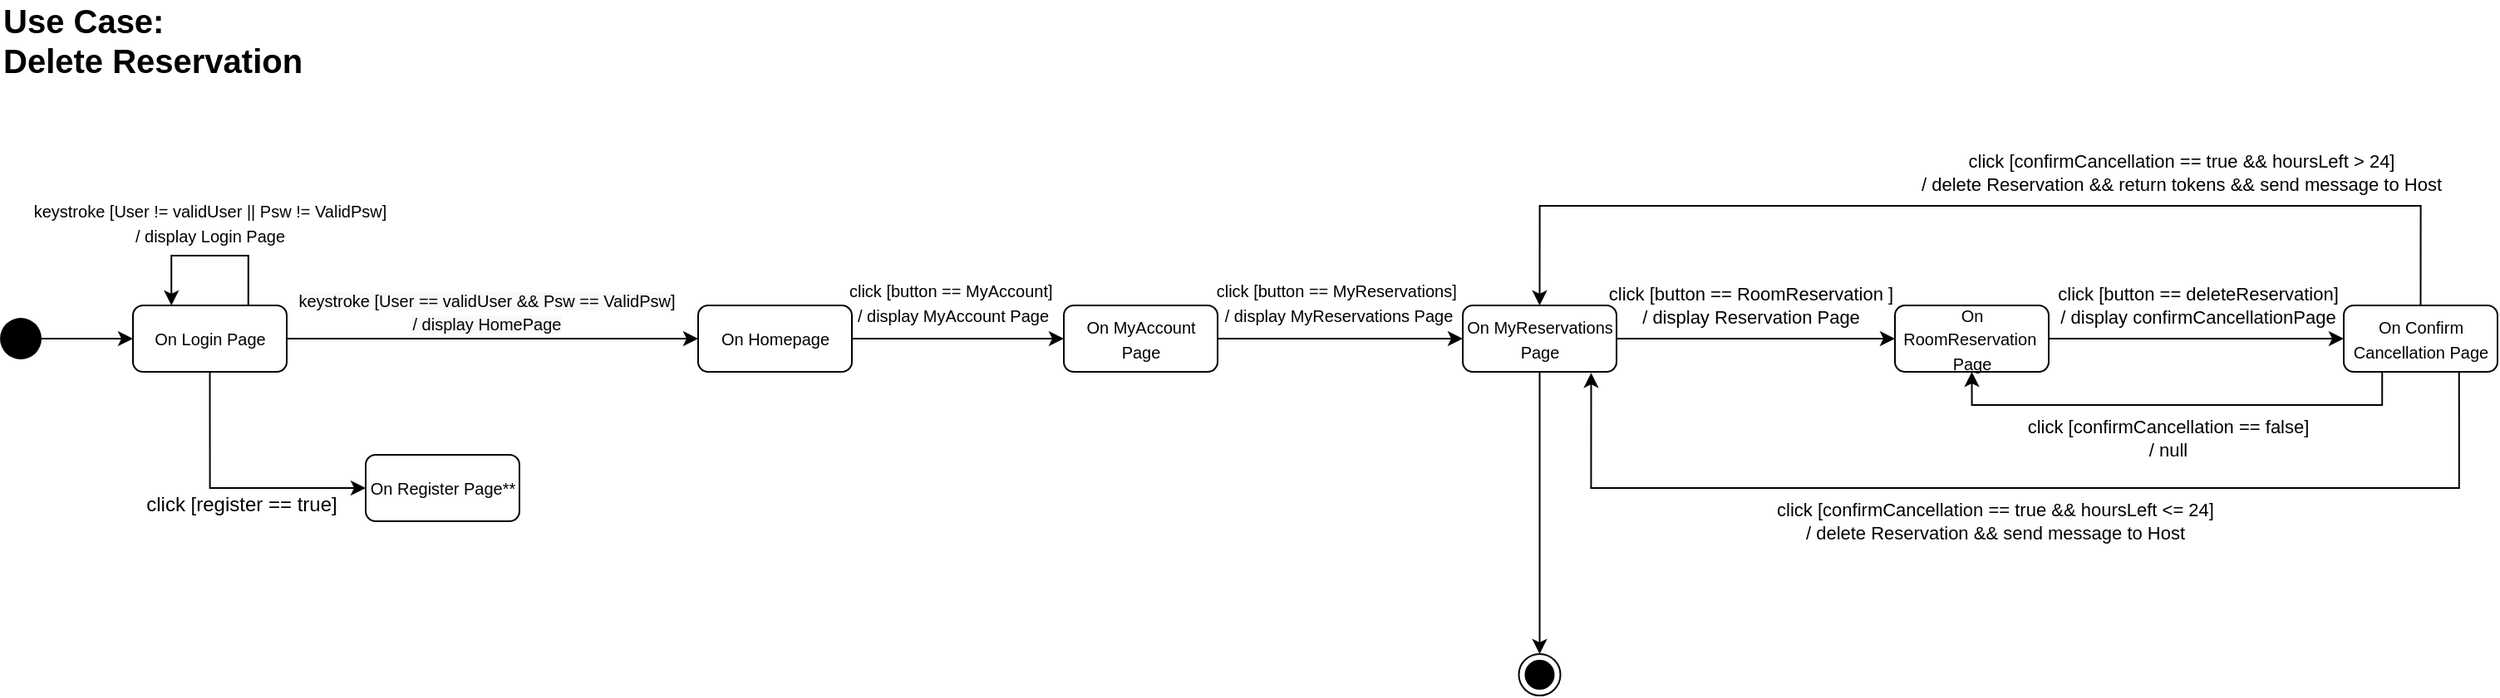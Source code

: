 <mxfile version="14.0.0" type="github"><diagram id="Sy-a1GYnmS4wTFmJo3Hj" name="Page-1"><mxGraphModel dx="1038" dy="548" grid="1" gridSize="10" guides="1" tooltips="1" connect="1" arrows="1" fold="1" page="1" pageScale="1" pageWidth="827" pageHeight="1169" math="0" shadow="0"><root><mxCell id="0"/><mxCell id="1" parent="0"/><mxCell id="TPo1pg6oQU_OulfIT7Oh-1" value="&lt;b style=&quot;font-size: 20px&quot;&gt;&lt;font style=&quot;font-size: 20px&quot;&gt;Use Case:&lt;br&gt;&lt;/font&gt;&lt;/b&gt;&lt;div style=&quot;font-size: 20px&quot;&gt;&lt;b&gt;Delete Reservation&lt;/b&gt;&lt;/div&gt;" style="text;html=1;align=left;verticalAlign=middle;resizable=0;points=[];autosize=1;" vertex="1" parent="1"><mxGeometry x="60" y="80" width="200" height="40" as="geometry"/></mxCell><mxCell id="TPo1pg6oQU_OulfIT7Oh-2" style="edgeStyle=orthogonalEdgeStyle;rounded=0;orthogonalLoop=1;jettySize=auto;html=1;" edge="1" parent="1" source="TPo1pg6oQU_OulfIT7Oh-3" target="TPo1pg6oQU_OulfIT7Oh-5"><mxGeometry relative="1" as="geometry"/></mxCell><mxCell id="TPo1pg6oQU_OulfIT7Oh-3" value="" style="ellipse;fillColor=#000000;strokeColor=none;" vertex="1" parent="1"><mxGeometry x="60" y="267.5" width="25" height="25" as="geometry"/></mxCell><mxCell id="TPo1pg6oQU_OulfIT7Oh-4" style="edgeStyle=orthogonalEdgeStyle;rounded=0;orthogonalLoop=1;jettySize=auto;html=1;exitX=1;exitY=0.5;exitDx=0;exitDy=0;" edge="1" parent="1" source="TPo1pg6oQU_OulfIT7Oh-5" target="TPo1pg6oQU_OulfIT7Oh-6"><mxGeometry relative="1" as="geometry"/></mxCell><mxCell id="TPo1pg6oQU_OulfIT7Oh-33" style="edgeStyle=orthogonalEdgeStyle;rounded=0;orthogonalLoop=1;jettySize=auto;html=1;exitX=0.5;exitY=1;exitDx=0;exitDy=0;entryX=0;entryY=0.5;entryDx=0;entryDy=0;" edge="1" parent="1" source="TPo1pg6oQU_OulfIT7Oh-5" target="TPo1pg6oQU_OulfIT7Oh-32"><mxGeometry relative="1" as="geometry"><Array as="points"><mxPoint x="186" y="370"/></Array></mxGeometry></mxCell><mxCell id="TPo1pg6oQU_OulfIT7Oh-5" value="&lt;span style=&quot;font-size: 10px&quot;&gt;On Login Page&lt;/span&gt;" style="rounded=1;whiteSpace=wrap;html=1;strokeWidth=1;" vertex="1" parent="1"><mxGeometry x="140" y="260" width="92.5" height="40" as="geometry"/></mxCell><mxCell id="TPo1pg6oQU_OulfIT7Oh-6" value="&lt;span style=&quot;font-size: 10px&quot;&gt;On Homepage&lt;/span&gt;" style="rounded=1;whiteSpace=wrap;html=1;strokeWidth=1;" vertex="1" parent="1"><mxGeometry x="480" y="260" width="92.5" height="40" as="geometry"/></mxCell><mxCell id="TPo1pg6oQU_OulfIT7Oh-7" value="&lt;font style=&quot;font-size: 10px&quot;&gt;keystroke [User != validUser || Psw != ValidPsw]&lt;br&gt;/ display Login Page&lt;/font&gt;" style="text;html=1;align=center;verticalAlign=middle;resizable=0;points=[];autosize=1;" vertex="1" parent="1"><mxGeometry x="71.25" y="190" width="230" height="40" as="geometry"/></mxCell><mxCell id="TPo1pg6oQU_OulfIT7Oh-8" value="&lt;font style=&quot;font-size: 10px&quot;&gt;&lt;span style=&quot;color: rgb(0 , 0 , 0) ; font-family: &amp;#34;helvetica&amp;#34; ; font-style: normal ; font-weight: 400 ; letter-spacing: normal ; text-indent: 0px ; text-transform: none ; word-spacing: 0px ; background-color: rgb(248 , 249 , 250) ; display: inline ; float: none&quot;&gt;keystroke [User == validUser &amp;amp;&amp;amp; Psw == ValidPsw]&lt;/span&gt;&lt;br style=&quot;color: rgb(0 , 0 , 0) ; font-family: &amp;#34;helvetica&amp;#34; ; font-style: normal ; font-weight: 400 ; letter-spacing: normal ; text-indent: 0px ; text-transform: none ; word-spacing: 0px ; background-color: rgb(248 , 249 , 250)&quot;&gt;&lt;span style=&quot;color: rgb(0 , 0 , 0) ; font-family: &amp;#34;helvetica&amp;#34; ; font-style: normal ; font-weight: 400 ; letter-spacing: normal ; text-indent: 0px ; text-transform: none ; word-spacing: 0px ; background-color: rgb(248 , 249 , 250) ; display: inline ; float: none&quot;&gt;/ display HomePage&lt;/span&gt;&lt;/font&gt;" style="text;whiteSpace=wrap;html=1;align=center;" vertex="1" parent="1"><mxGeometry x="232.5" y="242.5" width="240" height="50" as="geometry"/></mxCell><mxCell id="TPo1pg6oQU_OulfIT7Oh-9" style="edgeStyle=orthogonalEdgeStyle;rounded=0;orthogonalLoop=1;jettySize=auto;html=1;exitX=0.75;exitY=0;exitDx=0;exitDy=0;entryX=0.25;entryY=0;entryDx=0;entryDy=0;" edge="1" parent="1" source="TPo1pg6oQU_OulfIT7Oh-5" target="TPo1pg6oQU_OulfIT7Oh-5"><mxGeometry relative="1" as="geometry"><Array as="points"><mxPoint x="209" y="230"/><mxPoint x="163" y="230"/></Array></mxGeometry></mxCell><mxCell id="TPo1pg6oQU_OulfIT7Oh-10" style="edgeStyle=orthogonalEdgeStyle;rounded=0;orthogonalLoop=1;jettySize=auto;html=1;exitX=1;exitY=0.5;exitDx=0;exitDy=0;" edge="1" parent="1"><mxGeometry relative="1" as="geometry"><mxPoint x="700" y="280" as="targetPoint"/><mxPoint x="572.5" y="280" as="sourcePoint"/></mxGeometry></mxCell><mxCell id="TPo1pg6oQU_OulfIT7Oh-11" value="&lt;font style=&quot;font-size: 10px&quot;&gt;click [button == MyAccount]&amp;nbsp;&lt;br&gt;/ display MyAccount Page&lt;br&gt;&lt;/font&gt;" style="text;html=1;align=center;verticalAlign=middle;resizable=0;points=[];autosize=1;" vertex="1" parent="1"><mxGeometry x="562.5" y="237.5" width="140" height="40" as="geometry"/></mxCell><mxCell id="TPo1pg6oQU_OulfIT7Oh-12" style="edgeStyle=orthogonalEdgeStyle;rounded=0;orthogonalLoop=1;jettySize=auto;html=1;exitX=1;exitY=0.5;exitDx=0;exitDy=0;entryX=0;entryY=0.5;entryDx=0;entryDy=0;" edge="1" parent="1" source="TPo1pg6oQU_OulfIT7Oh-13" target="TPo1pg6oQU_OulfIT7Oh-15"><mxGeometry relative="1" as="geometry"/></mxCell><mxCell id="TPo1pg6oQU_OulfIT7Oh-13" value="&lt;span style=&quot;font-size: 10px&quot;&gt;On MyAccount Page&lt;/span&gt;" style="rounded=1;whiteSpace=wrap;html=1;strokeWidth=1;" vertex="1" parent="1"><mxGeometry x="700" y="260" width="92.5" height="40" as="geometry"/></mxCell><mxCell id="TPo1pg6oQU_OulfIT7Oh-19" style="edgeStyle=orthogonalEdgeStyle;rounded=0;orthogonalLoop=1;jettySize=auto;html=1;exitX=1;exitY=0.5;exitDx=0;exitDy=0;entryX=0;entryY=0.5;entryDx=0;entryDy=0;" edge="1" parent="1" source="TPo1pg6oQU_OulfIT7Oh-15" target="TPo1pg6oQU_OulfIT7Oh-18"><mxGeometry relative="1" as="geometry"/></mxCell><mxCell id="TPo1pg6oQU_OulfIT7Oh-20" value="click [button == RoomReservation ]&lt;br&gt;/ display Reservation Page" style="edgeLabel;html=1;align=center;verticalAlign=middle;resizable=0;points=[];" vertex="1" connectable="0" parent="TPo1pg6oQU_OulfIT7Oh-19"><mxGeometry x="-0.25" relative="1" as="geometry"><mxPoint x="17.1" y="-20" as="offset"/></mxGeometry></mxCell><mxCell id="TPo1pg6oQU_OulfIT7Oh-42" style="edgeStyle=orthogonalEdgeStyle;rounded=0;orthogonalLoop=1;jettySize=auto;html=1;exitX=0.5;exitY=1;exitDx=0;exitDy=0;entryX=0.5;entryY=0;entryDx=0;entryDy=0;" edge="1" parent="1" source="TPo1pg6oQU_OulfIT7Oh-15" target="TPo1pg6oQU_OulfIT7Oh-37"><mxGeometry relative="1" as="geometry"/></mxCell><mxCell id="TPo1pg6oQU_OulfIT7Oh-15" value="&lt;span style=&quot;font-size: 10px&quot;&gt;On MyReservations Page&lt;/span&gt;" style="rounded=1;whiteSpace=wrap;html=1;strokeWidth=1;" vertex="1" parent="1"><mxGeometry x="940" y="260" width="92.5" height="40" as="geometry"/></mxCell><mxCell id="TPo1pg6oQU_OulfIT7Oh-16" value="&lt;font style=&quot;font-size: 10px&quot;&gt;click [button == MyReservations]&amp;nbsp;&lt;br&gt;/ display MyReservations Page&lt;br&gt;&lt;/font&gt;" style="text;html=1;align=center;verticalAlign=middle;resizable=0;points=[];autosize=1;" vertex="1" parent="1"><mxGeometry x="785" y="237.5" width="160" height="40" as="geometry"/></mxCell><mxCell id="TPo1pg6oQU_OulfIT7Oh-22" style="edgeStyle=orthogonalEdgeStyle;rounded=0;orthogonalLoop=1;jettySize=auto;html=1;exitX=1;exitY=0.5;exitDx=0;exitDy=0;entryX=0;entryY=0.5;entryDx=0;entryDy=0;" edge="1" parent="1" source="TPo1pg6oQU_OulfIT7Oh-18" target="TPo1pg6oQU_OulfIT7Oh-21"><mxGeometry relative="1" as="geometry"/></mxCell><mxCell id="TPo1pg6oQU_OulfIT7Oh-23" value="click [button == deleteReservation]&lt;br&gt;/ display confirmCancellationPage" style="edgeLabel;html=1;align=center;verticalAlign=middle;resizable=0;points=[];" vertex="1" connectable="0" parent="TPo1pg6oQU_OulfIT7Oh-22"><mxGeometry x="-0.174" relative="1" as="geometry"><mxPoint x="15.9" y="-20" as="offset"/></mxGeometry></mxCell><mxCell id="TPo1pg6oQU_OulfIT7Oh-18" value="&lt;span style=&quot;font-size: 10px&quot;&gt;On RoomReservation&amp;nbsp; Page&lt;/span&gt;" style="rounded=1;whiteSpace=wrap;html=1;strokeWidth=1;" vertex="1" parent="1"><mxGeometry x="1200" y="260" width="92.5" height="40" as="geometry"/></mxCell><mxCell id="TPo1pg6oQU_OulfIT7Oh-25" style="edgeStyle=orthogonalEdgeStyle;rounded=0;orthogonalLoop=1;jettySize=auto;html=1;exitX=0.5;exitY=0;exitDx=0;exitDy=0;entryX=0.5;entryY=0;entryDx=0;entryDy=0;" edge="1" parent="1" source="TPo1pg6oQU_OulfIT7Oh-21" target="TPo1pg6oQU_OulfIT7Oh-15"><mxGeometry relative="1" as="geometry"><mxPoint x="1910" y="270" as="targetPoint"/><Array as="points"><mxPoint x="1516" y="200"/><mxPoint x="986" y="200"/></Array></mxGeometry></mxCell><mxCell id="TPo1pg6oQU_OulfIT7Oh-26" value="click [confirmCancellation == true &amp;amp;&amp;amp; hoursLeft &amp;gt; 24]&lt;br&gt;/ delete Reservation &amp;amp;&amp;amp; return tokens &amp;amp;&amp;amp; send message to Host" style="edgeLabel;html=1;align=center;verticalAlign=middle;resizable=0;points=[];" vertex="1" connectable="0" parent="TPo1pg6oQU_OulfIT7Oh-25"><mxGeometry x="-0.233" relative="1" as="geometry"><mxPoint x="44.5" y="-20" as="offset"/></mxGeometry></mxCell><mxCell id="TPo1pg6oQU_OulfIT7Oh-27" style="edgeStyle=orthogonalEdgeStyle;rounded=0;orthogonalLoop=1;jettySize=auto;html=1;exitX=0.25;exitY=1;exitDx=0;exitDy=0;entryX=0.5;entryY=1;entryDx=0;entryDy=0;" edge="1" parent="1" source="TPo1pg6oQU_OulfIT7Oh-21" target="TPo1pg6oQU_OulfIT7Oh-18"><mxGeometry relative="1" as="geometry"><Array as="points"><mxPoint x="1493" y="320"/><mxPoint x="1246" y="320"/></Array></mxGeometry></mxCell><mxCell id="TPo1pg6oQU_OulfIT7Oh-28" value="click [confirmCancellation == false]&lt;br&gt;/ null" style="edgeLabel;html=1;align=center;verticalAlign=middle;resizable=0;points=[];" vertex="1" connectable="0" parent="TPo1pg6oQU_OulfIT7Oh-27"><mxGeometry x="-0.152" y="-2" relative="1" as="geometry"><mxPoint x="-27.52" y="22" as="offset"/></mxGeometry></mxCell><mxCell id="TPo1pg6oQU_OulfIT7Oh-30" style="edgeStyle=orthogonalEdgeStyle;rounded=0;orthogonalLoop=1;jettySize=auto;html=1;exitX=0.75;exitY=1;exitDx=0;exitDy=0;entryX=0.835;entryY=1.015;entryDx=0;entryDy=0;entryPerimeter=0;" edge="1" parent="1" source="TPo1pg6oQU_OulfIT7Oh-21" target="TPo1pg6oQU_OulfIT7Oh-15"><mxGeometry relative="1" as="geometry"><mxPoint x="1910" y="290" as="targetPoint"/><Array as="points"><mxPoint x="1539" y="370"/><mxPoint x="1017" y="370"/></Array></mxGeometry></mxCell><mxCell id="TPo1pg6oQU_OulfIT7Oh-31" value="click [confirmCancellation == true &amp;amp;&amp;amp; hoursLeft &amp;lt;= 24]&lt;br&gt;/ delete Reservation &amp;amp;&amp;amp; send message to Host" style="edgeLabel;html=1;align=center;verticalAlign=middle;resizable=0;points=[];" vertex="1" connectable="0" parent="TPo1pg6oQU_OulfIT7Oh-30"><mxGeometry x="0.067" y="1" relative="1" as="geometry"><mxPoint x="3.6" y="19" as="offset"/></mxGeometry></mxCell><mxCell id="TPo1pg6oQU_OulfIT7Oh-21" value="&lt;span style=&quot;font-size: 10px&quot;&gt;On Confirm Cancellation Page&lt;/span&gt;" style="rounded=1;whiteSpace=wrap;html=1;strokeWidth=1;" vertex="1" parent="1"><mxGeometry x="1470" y="260" width="92.5" height="40" as="geometry"/></mxCell><mxCell id="TPo1pg6oQU_OulfIT7Oh-32" value="&lt;span style=&quot;font-size: 10px&quot;&gt;On Register Page**&lt;/span&gt;" style="rounded=1;whiteSpace=wrap;html=1;strokeWidth=1;" vertex="1" parent="1"><mxGeometry x="280" y="350" width="92.5" height="40" as="geometry"/></mxCell><mxCell id="TPo1pg6oQU_OulfIT7Oh-34" value="click [register == true]" style="text;html=1;align=center;verticalAlign=middle;resizable=0;points=[];autosize=1;" vertex="1" parent="1"><mxGeometry x="140" y="370" width="130" height="20" as="geometry"/></mxCell><mxCell id="TPo1pg6oQU_OulfIT7Oh-37" value="" style="ellipse;html=1;shape=endState;fillColor=#000000;strokeColor=#000000;" vertex="1" parent="1"><mxGeometry x="973.75" y="470" width="25" height="25" as="geometry"/></mxCell></root></mxGraphModel></diagram></mxfile>